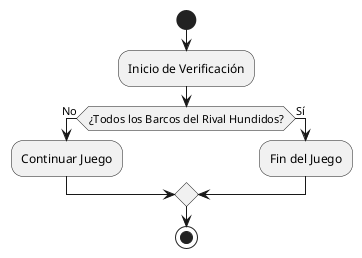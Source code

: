 @startuml
start
:Inicio de Verificación;
if (¿Todos los Barcos del Rival Hundidos?) then (No)
    :Continuar Juego;
else (Sí)
    :Fin del Juego;
endif
stop
@enduml